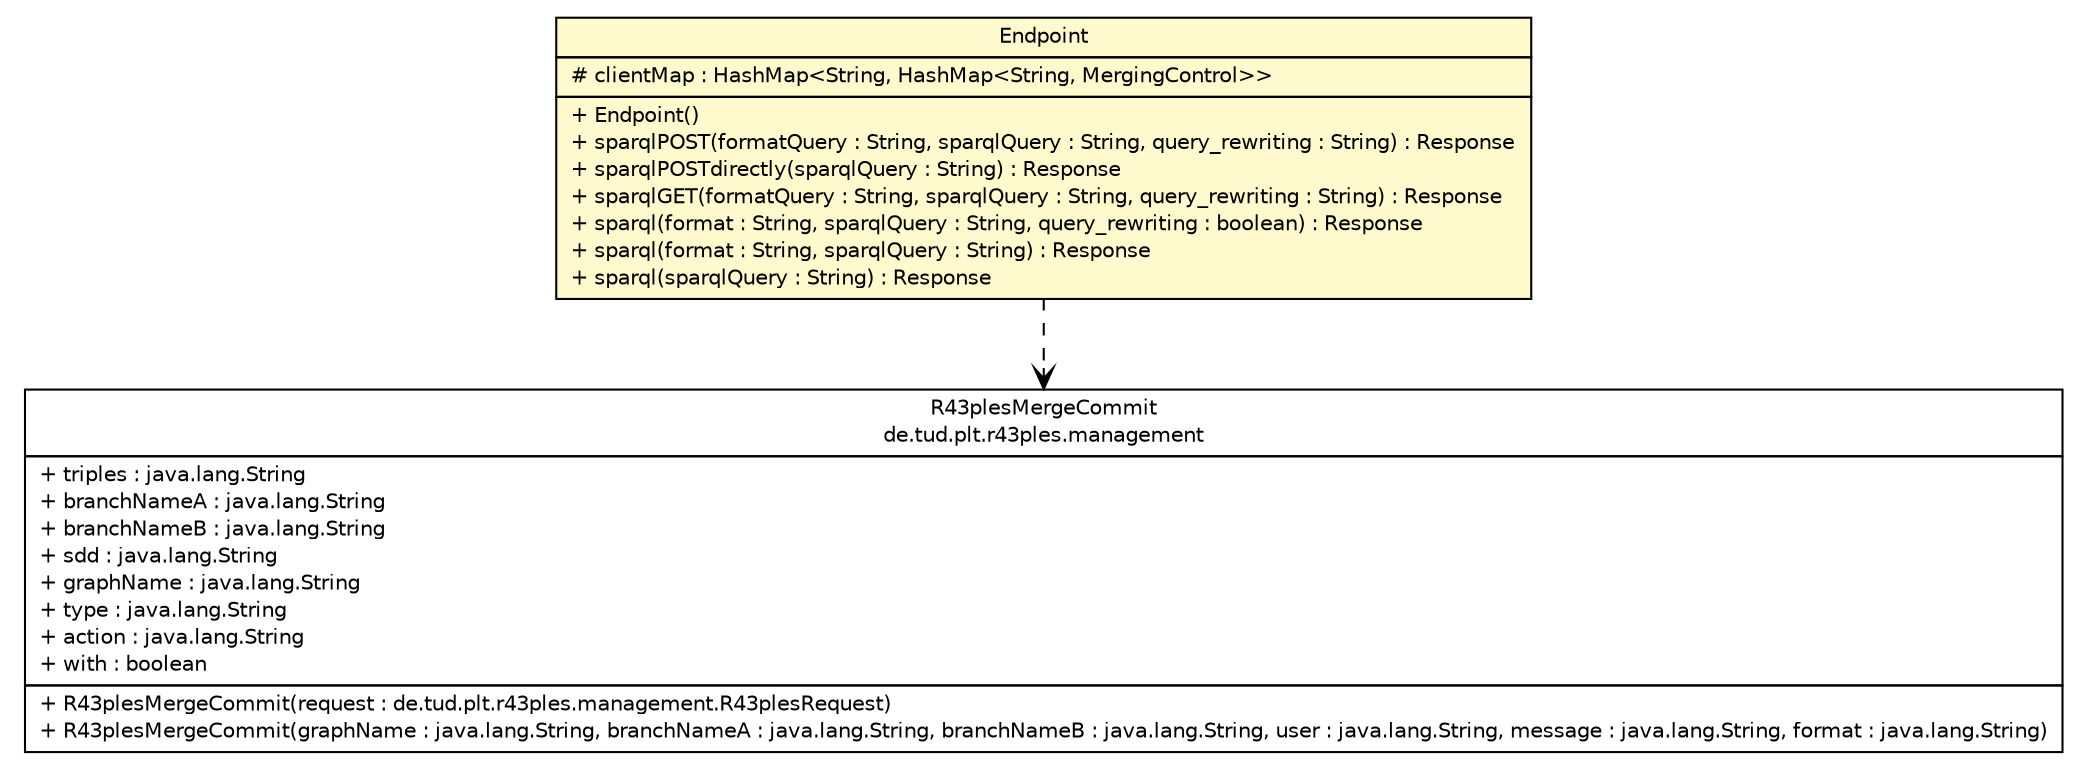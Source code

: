 #!/usr/local/bin/dot
#
# Class diagram 
# Generated by UMLGraph version R5_6-24-gf6e263 (http://www.umlgraph.org/)
#

digraph G {
	edge [fontname="Helvetica",fontsize=10,labelfontname="Helvetica",labelfontsize=10];
	node [fontname="Helvetica",fontsize=10,shape=plaintext];
	nodesep=0.25;
	ranksep=0.5;
	// de.tud.plt.r43ples.management.R43plesMergeCommit
	c2025 [label=<<table title="de.tud.plt.r43ples.management.R43plesMergeCommit" border="0" cellborder="1" cellspacing="0" cellpadding="2" port="p" href="../management/R43plesMergeCommit.html">
		<tr><td><table border="0" cellspacing="0" cellpadding="1">
<tr><td align="center" balign="center"> R43plesMergeCommit </td></tr>
<tr><td align="center" balign="center"> de.tud.plt.r43ples.management </td></tr>
		</table></td></tr>
		<tr><td><table border="0" cellspacing="0" cellpadding="1">
<tr><td align="left" balign="left"> + triples : java.lang.String </td></tr>
<tr><td align="left" balign="left"> + branchNameA : java.lang.String </td></tr>
<tr><td align="left" balign="left"> + branchNameB : java.lang.String </td></tr>
<tr><td align="left" balign="left"> + sdd : java.lang.String </td></tr>
<tr><td align="left" balign="left"> + graphName : java.lang.String </td></tr>
<tr><td align="left" balign="left"> + type : java.lang.String </td></tr>
<tr><td align="left" balign="left"> + action : java.lang.String </td></tr>
<tr><td align="left" balign="left"> + with : boolean </td></tr>
		</table></td></tr>
		<tr><td><table border="0" cellspacing="0" cellpadding="1">
<tr><td align="left" balign="left"> + R43plesMergeCommit(request : de.tud.plt.r43ples.management.R43plesRequest) </td></tr>
<tr><td align="left" balign="left"> + R43plesMergeCommit(graphName : java.lang.String, branchNameA : java.lang.String, branchNameB : java.lang.String, user : java.lang.String, message : java.lang.String, format : java.lang.String) </td></tr>
		</table></td></tr>
		</table>>, URL="../management/R43plesMergeCommit.html", fontname="Helvetica", fontcolor="black", fontsize=10.0];
	// de.tud.plt.r43ples.webservice.Endpoint
	c2075 [label=<<table title="de.tud.plt.r43ples.webservice.Endpoint" border="0" cellborder="1" cellspacing="0" cellpadding="2" port="p" bgcolor="lemonChiffon" href="./Endpoint.html">
		<tr><td><table border="0" cellspacing="0" cellpadding="1">
<tr><td align="center" balign="center"> Endpoint </td></tr>
		</table></td></tr>
		<tr><td><table border="0" cellspacing="0" cellpadding="1">
<tr><td align="left" balign="left"> # clientMap : HashMap&lt;String, HashMap&lt;String, MergingControl&gt;&gt; </td></tr>
		</table></td></tr>
		<tr><td><table border="0" cellspacing="0" cellpadding="1">
<tr><td align="left" balign="left"> + Endpoint() </td></tr>
<tr><td align="left" balign="left"> + sparqlPOST(formatQuery : String, sparqlQuery : String, query_rewriting : String) : Response </td></tr>
<tr><td align="left" balign="left"> + sparqlPOSTdirectly(sparqlQuery : String) : Response </td></tr>
<tr><td align="left" balign="left"> + sparqlGET(formatQuery : String, sparqlQuery : String, query_rewriting : String) : Response </td></tr>
<tr><td align="left" balign="left"> + sparql(format : String, sparqlQuery : String, query_rewriting : boolean) : Response </td></tr>
<tr><td align="left" balign="left"> + sparql(format : String, sparqlQuery : String) : Response </td></tr>
<tr><td align="left" balign="left"> + sparql(sparqlQuery : String) : Response </td></tr>
		</table></td></tr>
		</table>>, URL="./Endpoint.html", fontname="Helvetica", fontcolor="black", fontsize=10.0];
	// de.tud.plt.r43ples.webservice.Endpoint DEPEND de.tud.plt.r43ples.management.R43plesMergeCommit
	c2075:p -> c2025:p [taillabel="", label="", headlabel="", fontname="Helvetica", fontcolor="black", fontsize=10.0, color="black", arrowhead=open, style=dashed];
}

